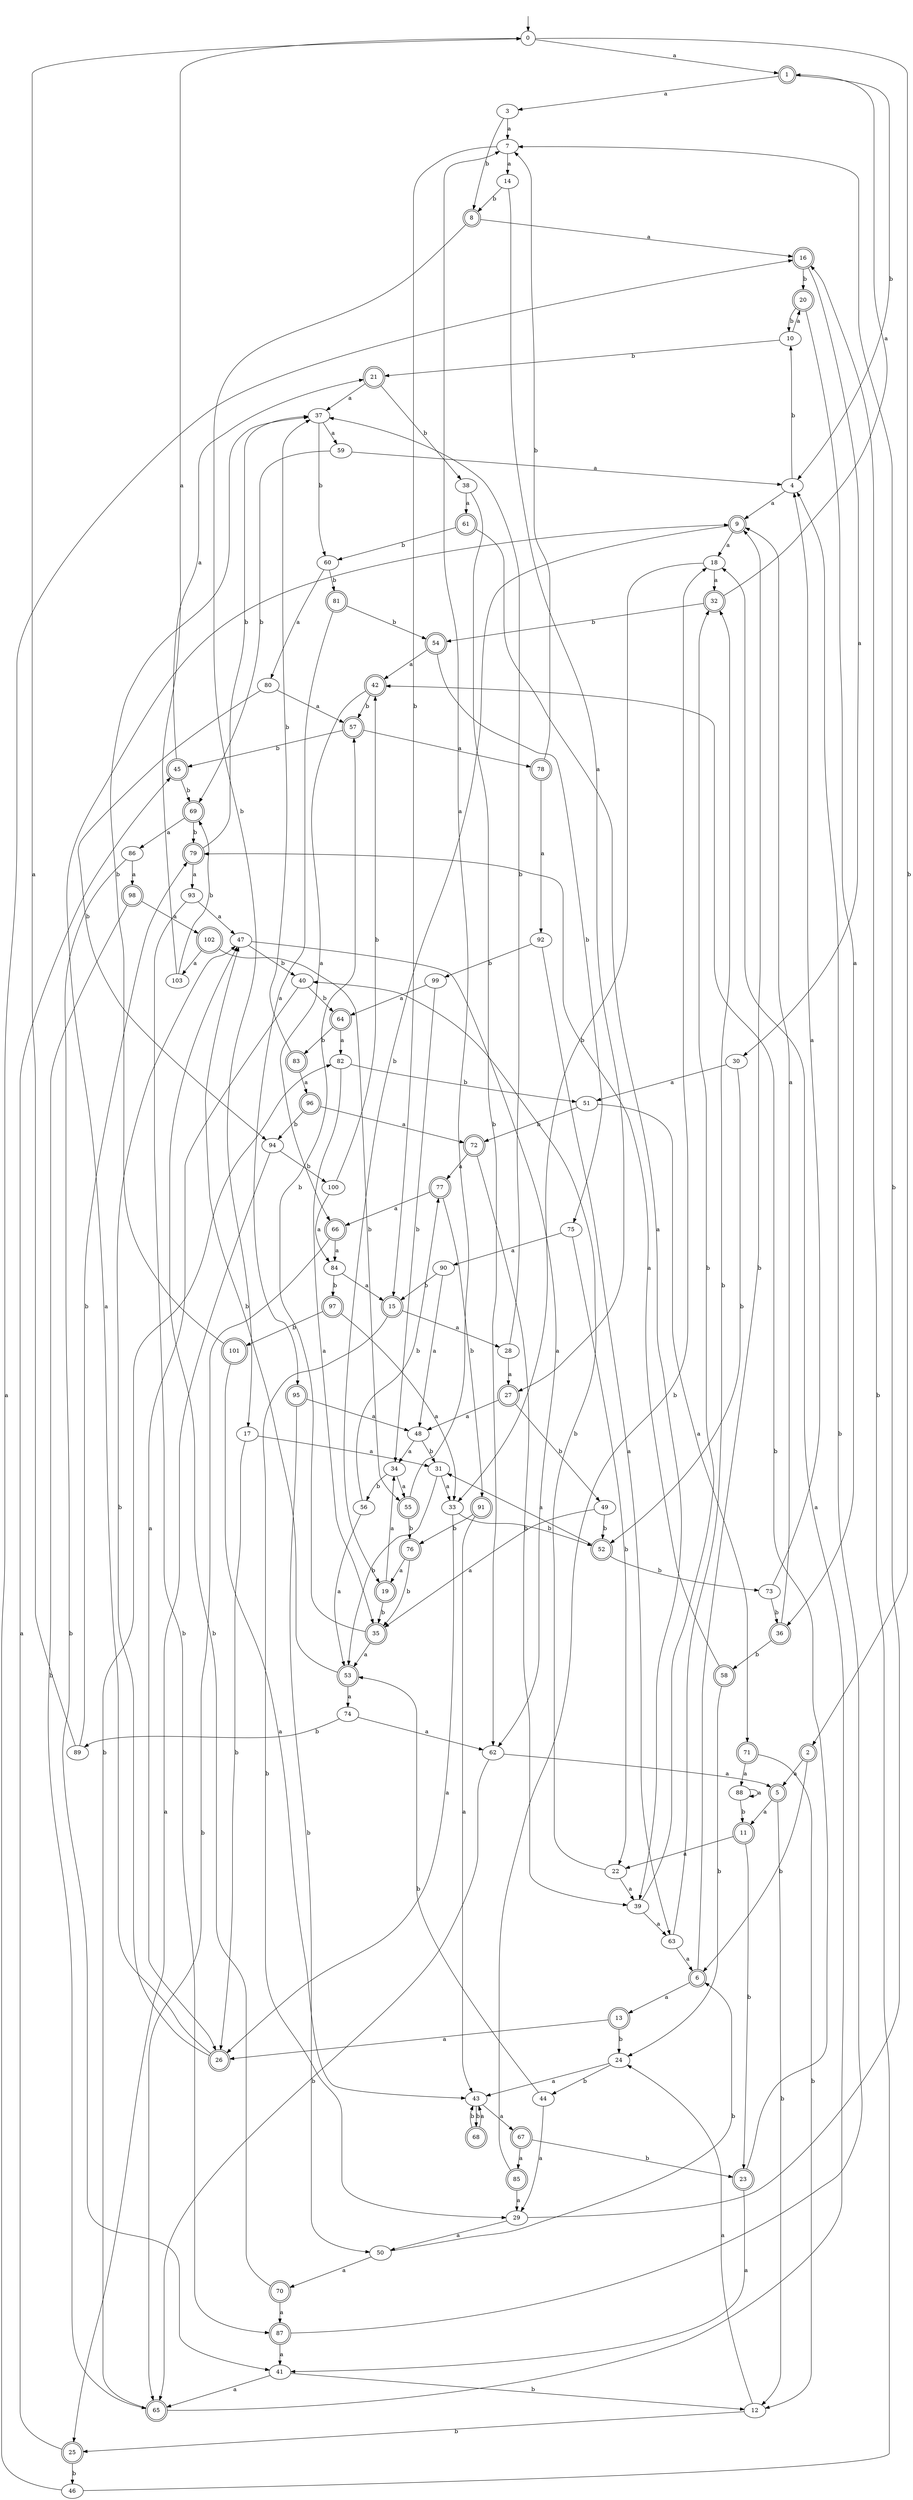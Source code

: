 digraph RandomDFA {
  __start0 [label="", shape=none];
  __start0 -> 0 [label=""];
  0 [shape=circle]
  0 -> 1 [label="a"]
  0 -> 2 [label="b"]
  1 [shape=doublecircle]
  1 -> 3 [label="a"]
  1 -> 4 [label="b"]
  2 [shape=doublecircle]
  2 -> 5 [label="a"]
  2 -> 6 [label="b"]
  3
  3 -> 7 [label="a"]
  3 -> 8 [label="b"]
  4
  4 -> 9 [label="a"]
  4 -> 10 [label="b"]
  5 [shape=doublecircle]
  5 -> 11 [label="a"]
  5 -> 12 [label="b"]
  6 [shape=doublecircle]
  6 -> 13 [label="a"]
  6 -> 9 [label="b"]
  7
  7 -> 14 [label="a"]
  7 -> 15 [label="b"]
  8 [shape=doublecircle]
  8 -> 16 [label="a"]
  8 -> 17 [label="b"]
  9 [shape=doublecircle]
  9 -> 18 [label="a"]
  9 -> 19 [label="b"]
  10
  10 -> 20 [label="a"]
  10 -> 21 [label="b"]
  11 [shape=doublecircle]
  11 -> 22 [label="a"]
  11 -> 23 [label="b"]
  12
  12 -> 24 [label="a"]
  12 -> 25 [label="b"]
  13 [shape=doublecircle]
  13 -> 26 [label="a"]
  13 -> 24 [label="b"]
  14
  14 -> 27 [label="a"]
  14 -> 8 [label="b"]
  15 [shape=doublecircle]
  15 -> 28 [label="a"]
  15 -> 29 [label="b"]
  16 [shape=doublecircle]
  16 -> 30 [label="a"]
  16 -> 20 [label="b"]
  17
  17 -> 31 [label="a"]
  17 -> 26 [label="b"]
  18
  18 -> 32 [label="a"]
  18 -> 33 [label="b"]
  19 [shape=doublecircle]
  19 -> 34 [label="a"]
  19 -> 35 [label="b"]
  20 [shape=doublecircle]
  20 -> 36 [label="a"]
  20 -> 10 [label="b"]
  21 [shape=doublecircle]
  21 -> 37 [label="a"]
  21 -> 38 [label="b"]
  22
  22 -> 39 [label="a"]
  22 -> 40 [label="b"]
  23 [shape=doublecircle]
  23 -> 41 [label="a"]
  23 -> 42 [label="b"]
  24
  24 -> 43 [label="a"]
  24 -> 44 [label="b"]
  25 [shape=doublecircle]
  25 -> 45 [label="a"]
  25 -> 46 [label="b"]
  26 [shape=doublecircle]
  26 -> 9 [label="a"]
  26 -> 47 [label="b"]
  27 [shape=doublecircle]
  27 -> 48 [label="a"]
  27 -> 49 [label="b"]
  28
  28 -> 27 [label="a"]
  28 -> 37 [label="b"]
  29
  29 -> 50 [label="a"]
  29 -> 7 [label="b"]
  30
  30 -> 51 [label="a"]
  30 -> 52 [label="b"]
  31
  31 -> 33 [label="a"]
  31 -> 53 [label="b"]
  32 [shape=doublecircle]
  32 -> 1 [label="a"]
  32 -> 54 [label="b"]
  33
  33 -> 26 [label="a"]
  33 -> 52 [label="b"]
  34
  34 -> 55 [label="a"]
  34 -> 56 [label="b"]
  35 [shape=doublecircle]
  35 -> 53 [label="a"]
  35 -> 57 [label="b"]
  36 [shape=doublecircle]
  36 -> 9 [label="a"]
  36 -> 58 [label="b"]
  37
  37 -> 59 [label="a"]
  37 -> 60 [label="b"]
  38
  38 -> 61 [label="a"]
  38 -> 62 [label="b"]
  39
  39 -> 63 [label="a"]
  39 -> 32 [label="b"]
  40
  40 -> 26 [label="a"]
  40 -> 64 [label="b"]
  41
  41 -> 65 [label="a"]
  41 -> 12 [label="b"]
  42 [shape=doublecircle]
  42 -> 66 [label="a"]
  42 -> 57 [label="b"]
  43
  43 -> 67 [label="a"]
  43 -> 68 [label="b"]
  44
  44 -> 29 [label="a"]
  44 -> 53 [label="b"]
  45 [shape=doublecircle]
  45 -> 21 [label="a"]
  45 -> 69 [label="b"]
  46
  46 -> 16 [label="a"]
  46 -> 16 [label="b"]
  47
  47 -> 62 [label="a"]
  47 -> 40 [label="b"]
  48
  48 -> 34 [label="a"]
  48 -> 31 [label="b"]
  49
  49 -> 35 [label="a"]
  49 -> 52 [label="b"]
  50
  50 -> 70 [label="a"]
  50 -> 6 [label="b"]
  51
  51 -> 71 [label="a"]
  51 -> 72 [label="b"]
  52 [shape=doublecircle]
  52 -> 31 [label="a"]
  52 -> 73 [label="b"]
  53 [shape=doublecircle]
  53 -> 74 [label="a"]
  53 -> 47 [label="b"]
  54 [shape=doublecircle]
  54 -> 42 [label="a"]
  54 -> 75 [label="b"]
  55 [shape=doublecircle]
  55 -> 7 [label="a"]
  55 -> 76 [label="b"]
  56
  56 -> 53 [label="a"]
  56 -> 77 [label="b"]
  57 [shape=doublecircle]
  57 -> 78 [label="a"]
  57 -> 45 [label="b"]
  58 [shape=doublecircle]
  58 -> 79 [label="a"]
  58 -> 24 [label="b"]
  59
  59 -> 4 [label="a"]
  59 -> 69 [label="b"]
  60
  60 -> 80 [label="a"]
  60 -> 81 [label="b"]
  61 [shape=doublecircle]
  61 -> 39 [label="a"]
  61 -> 60 [label="b"]
  62
  62 -> 5 [label="a"]
  62 -> 65 [label="b"]
  63
  63 -> 6 [label="a"]
  63 -> 32 [label="b"]
  64 [shape=doublecircle]
  64 -> 82 [label="a"]
  64 -> 83 [label="b"]
  65 [shape=doublecircle]
  65 -> 18 [label="a"]
  65 -> 82 [label="b"]
  66 [shape=doublecircle]
  66 -> 84 [label="a"]
  66 -> 65 [label="b"]
  67 [shape=doublecircle]
  67 -> 85 [label="a"]
  67 -> 23 [label="b"]
  68 [shape=doublecircle]
  68 -> 43 [label="a"]
  68 -> 43 [label="b"]
  69 [shape=doublecircle]
  69 -> 86 [label="a"]
  69 -> 79 [label="b"]
  70 [shape=doublecircle]
  70 -> 87 [label="a"]
  70 -> 47 [label="b"]
  71 [shape=doublecircle]
  71 -> 88 [label="a"]
  71 -> 12 [label="b"]
  72 [shape=doublecircle]
  72 -> 77 [label="a"]
  72 -> 39 [label="b"]
  73
  73 -> 4 [label="a"]
  73 -> 36 [label="b"]
  74
  74 -> 62 [label="a"]
  74 -> 89 [label="b"]
  75
  75 -> 90 [label="a"]
  75 -> 22 [label="b"]
  76 [shape=doublecircle]
  76 -> 19 [label="a"]
  76 -> 35 [label="b"]
  77 [shape=doublecircle]
  77 -> 66 [label="a"]
  77 -> 91 [label="b"]
  78 [shape=doublecircle]
  78 -> 92 [label="a"]
  78 -> 7 [label="b"]
  79 [shape=doublecircle]
  79 -> 93 [label="a"]
  79 -> 37 [label="b"]
  80
  80 -> 57 [label="a"]
  80 -> 94 [label="b"]
  81 [shape=doublecircle]
  81 -> 95 [label="a"]
  81 -> 54 [label="b"]
  82
  82 -> 35 [label="a"]
  82 -> 51 [label="b"]
  83 [shape=doublecircle]
  83 -> 96 [label="a"]
  83 -> 37 [label="b"]
  84
  84 -> 15 [label="a"]
  84 -> 97 [label="b"]
  85 [shape=doublecircle]
  85 -> 29 [label="a"]
  85 -> 18 [label="b"]
  86
  86 -> 98 [label="a"]
  86 -> 41 [label="b"]
  87 [shape=doublecircle]
  87 -> 41 [label="a"]
  87 -> 4 [label="b"]
  88
  88 -> 88 [label="a"]
  88 -> 11 [label="b"]
  89
  89 -> 0 [label="a"]
  89 -> 79 [label="b"]
  90
  90 -> 48 [label="a"]
  90 -> 15 [label="b"]
  91 [shape=doublecircle]
  91 -> 43 [label="a"]
  91 -> 76 [label="b"]
  92
  92 -> 63 [label="a"]
  92 -> 99 [label="b"]
  93
  93 -> 47 [label="a"]
  93 -> 87 [label="b"]
  94
  94 -> 25 [label="a"]
  94 -> 100 [label="b"]
  95 [shape=doublecircle]
  95 -> 48 [label="a"]
  95 -> 50 [label="b"]
  96 [shape=doublecircle]
  96 -> 72 [label="a"]
  96 -> 94 [label="b"]
  97 [shape=doublecircle]
  97 -> 33 [label="a"]
  97 -> 101 [label="b"]
  98 [shape=doublecircle]
  98 -> 102 [label="a"]
  98 -> 65 [label="b"]
  99
  99 -> 64 [label="a"]
  99 -> 34 [label="b"]
  100
  100 -> 84 [label="a"]
  100 -> 42 [label="b"]
  101 [shape=doublecircle]
  101 -> 43 [label="a"]
  101 -> 37 [label="b"]
  102 [shape=doublecircle]
  102 -> 103 [label="a"]
  102 -> 55 [label="b"]
  103
  103 -> 0 [label="a"]
  103 -> 69 [label="b"]
}
